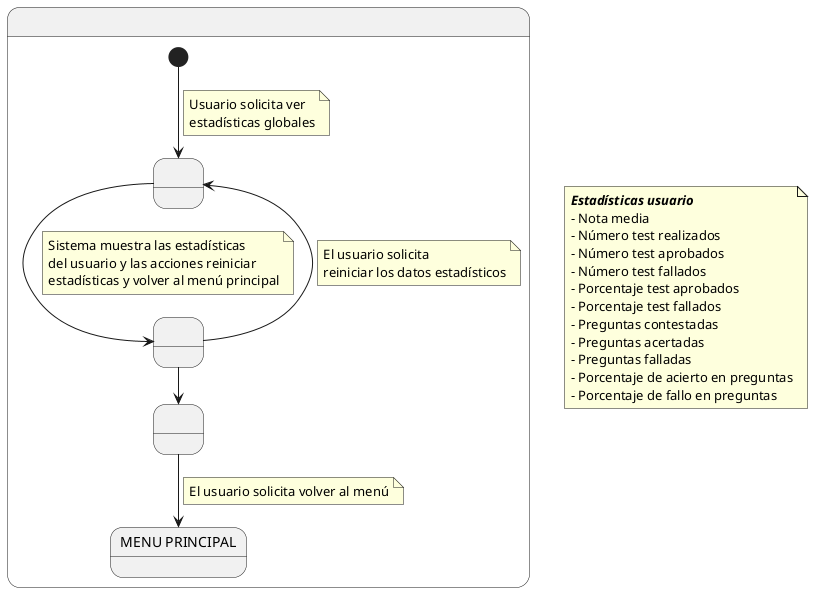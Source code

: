 @startuml

state xyz as " "  {
    state " " as Estado1
    state " " as  Estado2
    state " " as  Estado3
    state "MENU PRINCIPAL" as MENU_PRINCIPAL

    [*] --> Estado1
        note on link
            Usuario solicita ver
            estadísticas globales
        end note
    Estado1 --> Estado2
        note on link
            Sistema muestra las estadísticas
            del usuario y las acciones reiniciar
            estadísticas y volver al menú principal
        end note
    Estado2 --> Estado1
        note on link
            El usuario solicita
            reiniciar los datos estadísticos
        end note
    Estado2 --> Estado3
    Estado3 --> MENU_PRINCIPAL
        note on link
            El usuario solicita volver al menú
        end note
}

 note as N1
    <b><i>Estadísticas usuario</i></b>
    - Nota media
    - Número test realizados
    - Número test aprobados
    - Número test fallados
    - Porcentaje test aprobados
    - Porcentaje test fallados
    - Preguntas contestadas
    - Preguntas acertadas
    - Preguntas falladas
    - Porcentaje de acierto en preguntas
    - Porcentaje de fallo en preguntas
 end note

@enduml